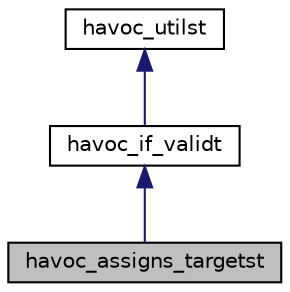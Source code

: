 digraph "havoc_assigns_targetst"
{
 // LATEX_PDF_SIZE
  bgcolor="transparent";
  edge [fontname="Helvetica",fontsize="10",labelfontname="Helvetica",labelfontsize="10"];
  node [fontname="Helvetica",fontsize="10",shape=record];
  Node1 [label="havoc_assigns_targetst",height=0.2,width=0.4,color="black", fillcolor="grey75", style="filled", fontcolor="black",tooltip="A class that further overrides the \"safe\" havoc utilities, and adds support for havocing pointer_obje..."];
  Node2 -> Node1 [dir="back",color="midnightblue",fontsize="10",style="solid",fontname="Helvetica"];
  Node2 [label="havoc_if_validt",height=0.2,width=0.4,color="black",URL="$classhavoc__if__validt.html",tooltip="A class that overrides the low-level havocing functions in the base utility class,..."];
  Node3 -> Node2 [dir="back",color="midnightblue",fontsize="10",style="solid",fontname="Helvetica"];
  Node3 [label="havoc_utilst",height=0.2,width=0.4,color="black",URL="$classhavoc__utilst.html",tooltip=" "];
}
